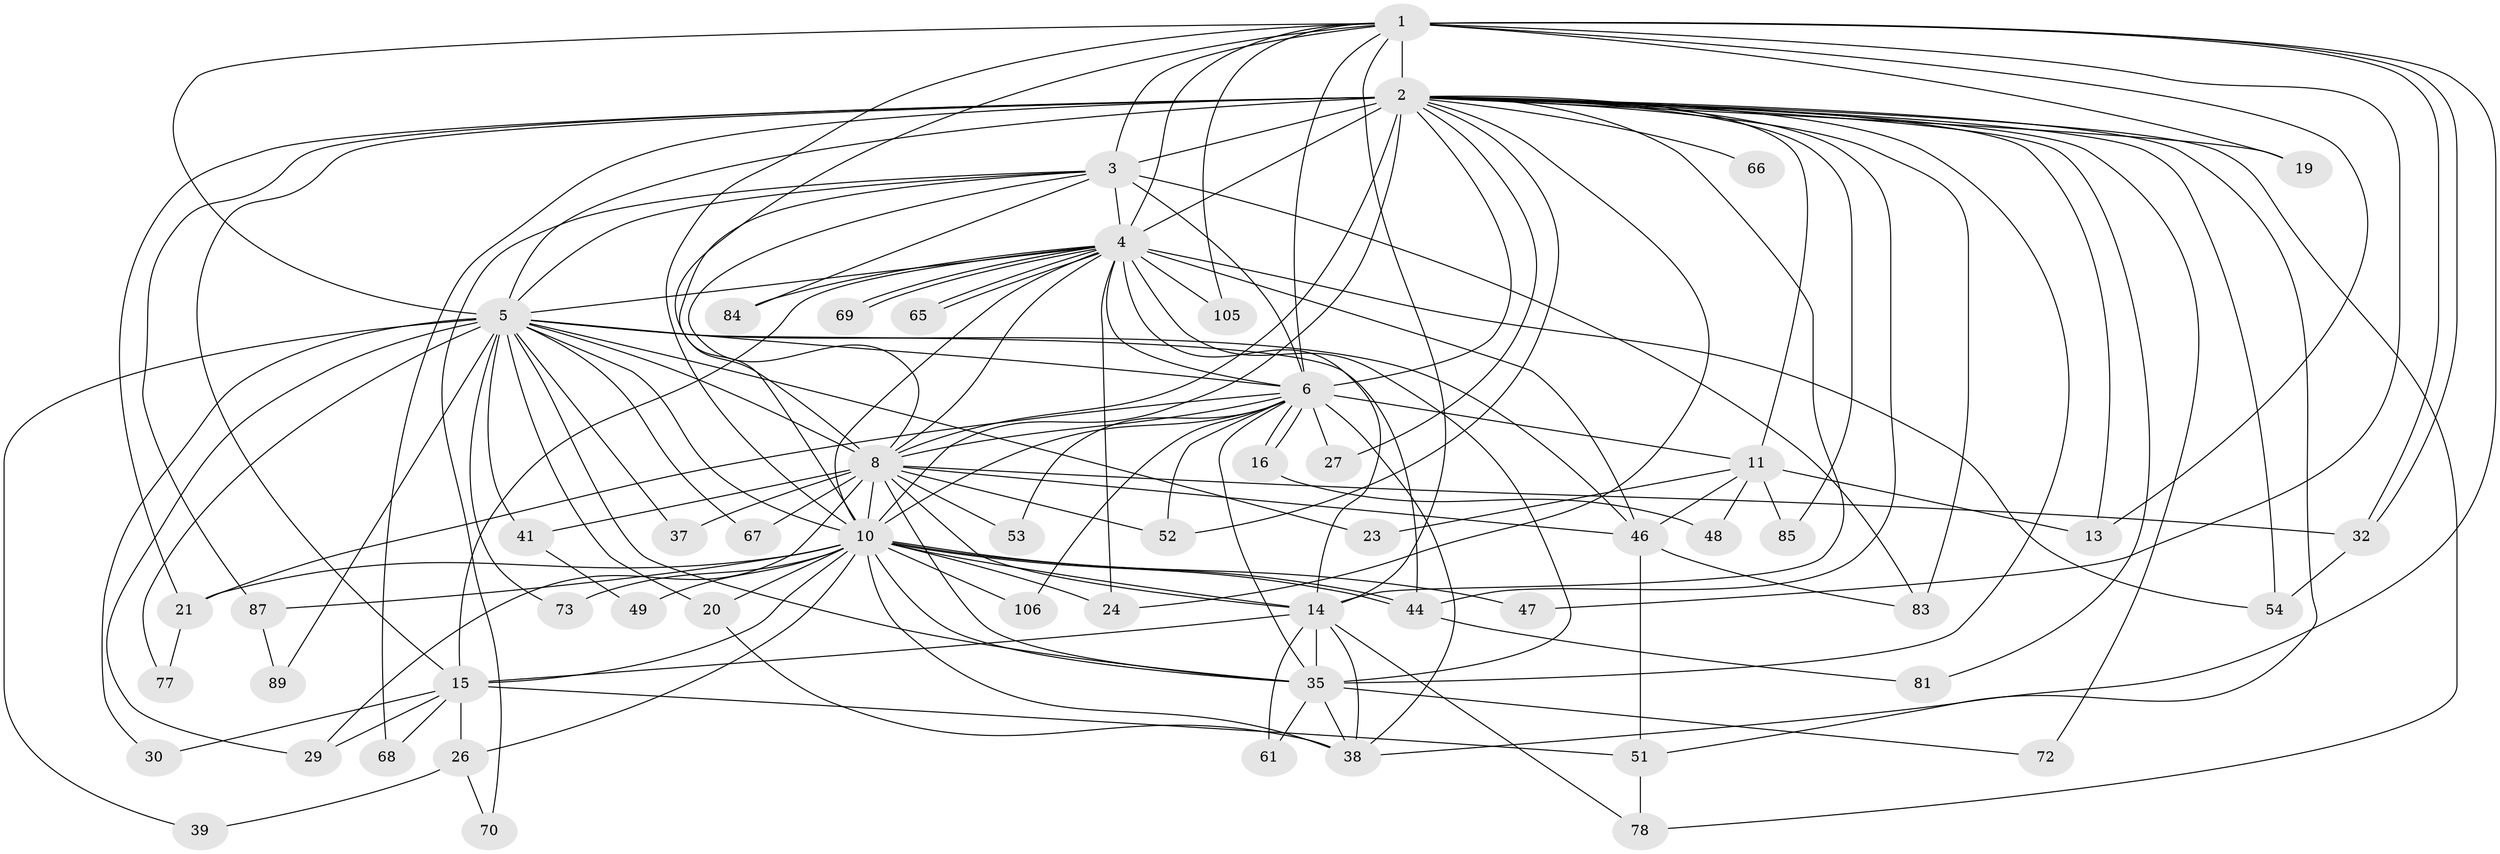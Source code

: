 // original degree distribution, {19: 0.017699115044247787, 16: 0.008849557522123894, 24: 0.008849557522123894, 25: 0.008849557522123894, 22: 0.008849557522123894, 21: 0.008849557522123894, 20: 0.008849557522123894, 17: 0.008849557522123894, 27: 0.008849557522123894, 8: 0.008849557522123894, 4: 0.11504424778761062, 3: 0.17699115044247787, 5: 0.05309734513274336, 9: 0.008849557522123894, 2: 0.5309734513274337, 7: 0.008849557522123894, 6: 0.008849557522123894}
// Generated by graph-tools (version 1.1) at 2025/14/03/09/25 04:14:09]
// undirected, 56 vertices, 151 edges
graph export_dot {
graph [start="1"]
  node [color=gray90,style=filled];
  1;
  2 [super="+36+9+109+28+55+25+7"];
  3 [super="+50+17"];
  4 [super="+31+22+88+62+79+18"];
  5 [super="+12+90"];
  6;
  8;
  10;
  11;
  13;
  14 [super="+43+34+45"];
  15;
  16;
  19;
  20;
  21 [super="+91"];
  23;
  24;
  26;
  27;
  29 [super="+82"];
  30;
  32 [super="+108"];
  35 [super="+56+98+40+57"];
  37;
  38 [super="+42"];
  39;
  41;
  44 [super="+71+86"];
  46 [super="+113+58"];
  47;
  48;
  49;
  51;
  52 [super="+93"];
  53;
  54 [super="+63"];
  61;
  65;
  66;
  67;
  68;
  69;
  70;
  72;
  73;
  77;
  78;
  81;
  83 [super="+92"];
  84;
  85 [super="+99"];
  87;
  89;
  105;
  106;
  1 -- 2 [weight=4];
  1 -- 3;
  1 -- 4;
  1 -- 5 [weight=2];
  1 -- 6;
  1 -- 8;
  1 -- 10;
  1 -- 13;
  1 -- 14;
  1 -- 19;
  1 -- 32;
  1 -- 32;
  1 -- 38;
  1 -- 47;
  1 -- 105;
  2 -- 3 [weight=5];
  2 -- 4 [weight=8];
  2 -- 5 [weight=4];
  2 -- 6 [weight=3];
  2 -- 8 [weight=4];
  2 -- 10 [weight=3];
  2 -- 11;
  2 -- 14 [weight=2];
  2 -- 85;
  2 -- 35;
  2 -- 66 [weight=2];
  2 -- 54;
  2 -- 78;
  2 -- 15;
  2 -- 81;
  2 -- 51;
  2 -- 52;
  2 -- 24;
  2 -- 68;
  2 -- 87;
  2 -- 13;
  2 -- 72;
  2 -- 19;
  2 -- 83;
  2 -- 21;
  2 -- 27;
  2 -- 44;
  3 -- 4 [weight=2];
  3 -- 5 [weight=2];
  3 -- 6;
  3 -- 8;
  3 -- 10;
  3 -- 70;
  3 -- 84;
  3 -- 83;
  4 -- 5;
  4 -- 6 [weight=3];
  4 -- 8;
  4 -- 10 [weight=2];
  4 -- 54;
  4 -- 65;
  4 -- 65;
  4 -- 69;
  4 -- 69;
  4 -- 84;
  4 -- 14 [weight=2];
  4 -- 105;
  4 -- 46;
  4 -- 15;
  4 -- 24;
  4 -- 35 [weight=2];
  5 -- 6 [weight=2];
  5 -- 8;
  5 -- 10 [weight=2];
  5 -- 20;
  5 -- 23;
  5 -- 29;
  5 -- 30;
  5 -- 35;
  5 -- 37;
  5 -- 39;
  5 -- 41;
  5 -- 46;
  5 -- 67;
  5 -- 73;
  5 -- 89;
  5 -- 44;
  5 -- 77;
  6 -- 8;
  6 -- 10;
  6 -- 11;
  6 -- 16;
  6 -- 16;
  6 -- 21;
  6 -- 27;
  6 -- 35;
  6 -- 53;
  6 -- 106;
  6 -- 38;
  6 -- 52;
  8 -- 10;
  8 -- 37;
  8 -- 41;
  8 -- 52;
  8 -- 53;
  8 -- 67;
  8 -- 46;
  8 -- 29;
  8 -- 32;
  8 -- 14;
  8 -- 35;
  10 -- 15;
  10 -- 20;
  10 -- 24;
  10 -- 26;
  10 -- 44;
  10 -- 44;
  10 -- 47;
  10 -- 49;
  10 -- 73;
  10 -- 87;
  10 -- 106;
  10 -- 38;
  10 -- 35 [weight=2];
  10 -- 21;
  10 -- 14;
  11 -- 13;
  11 -- 23;
  11 -- 46;
  11 -- 48;
  11 -- 85 [weight=2];
  14 -- 38;
  14 -- 78;
  14 -- 15;
  14 -- 35 [weight=2];
  14 -- 61;
  15 -- 26;
  15 -- 29;
  15 -- 30;
  15 -- 51;
  15 -- 68;
  16 -- 48;
  20 -- 38;
  21 -- 77;
  26 -- 39;
  26 -- 70;
  32 -- 54;
  35 -- 61;
  35 -- 72;
  35 -- 38;
  41 -- 49;
  44 -- 81;
  46 -- 51;
  46 -- 83;
  51 -- 78;
  87 -- 89;
}
